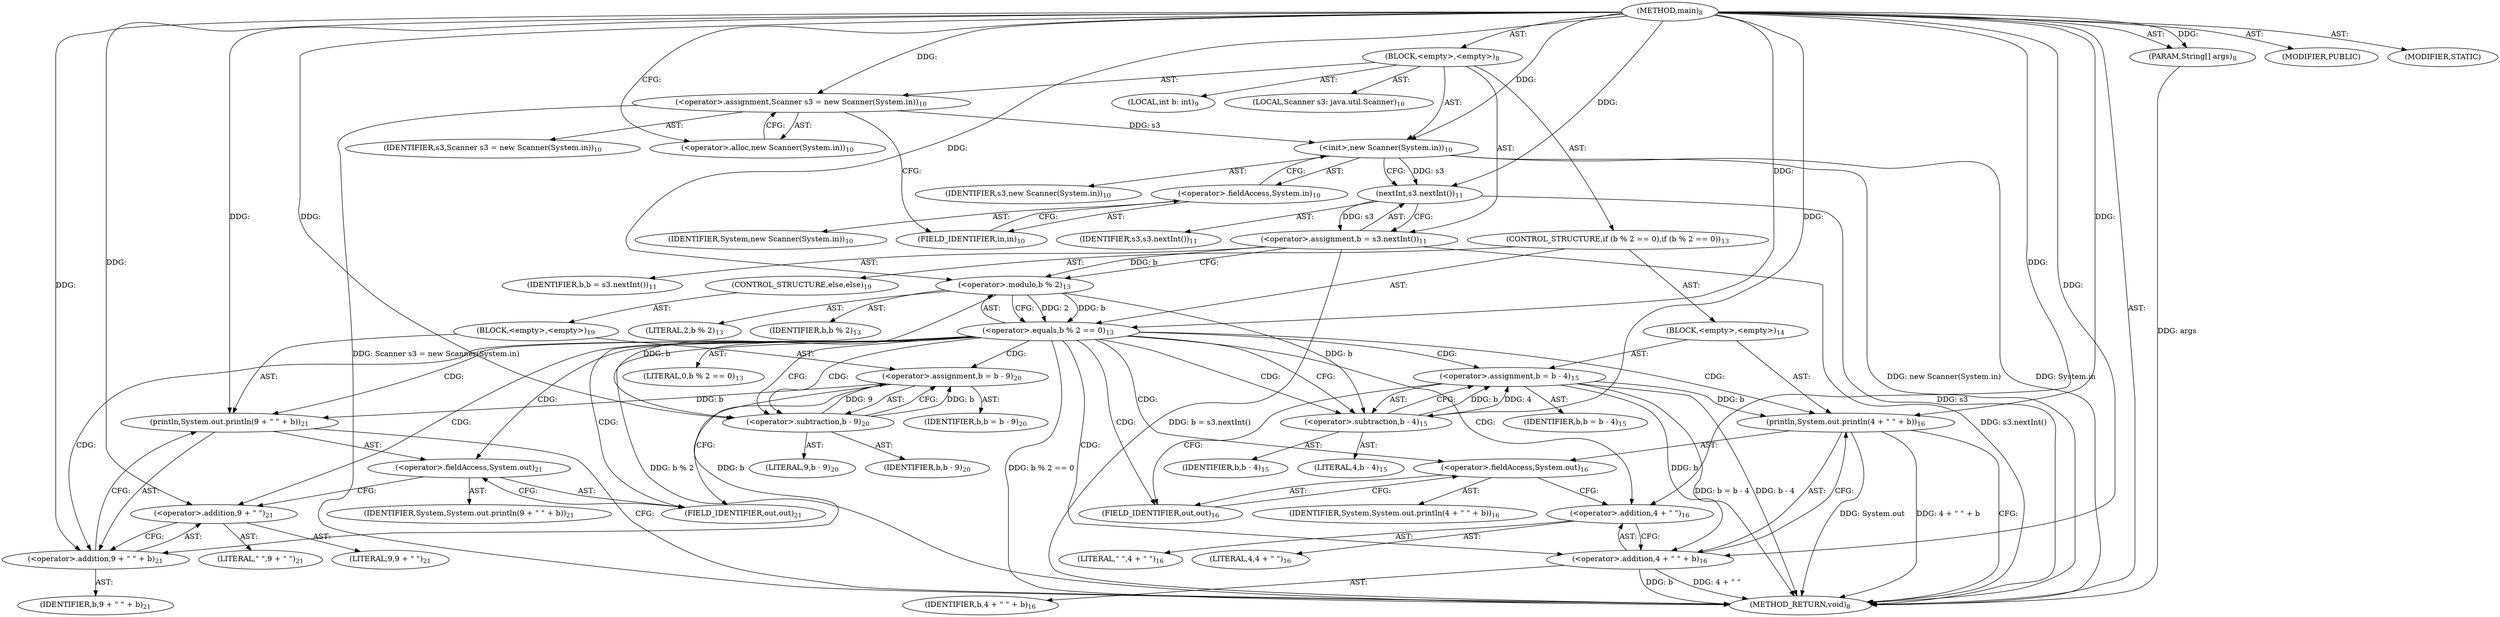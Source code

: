 digraph "main" {  
"19" [label = <(METHOD,main)<SUB>8</SUB>> ]
"20" [label = <(PARAM,String[] args)<SUB>8</SUB>> ]
"21" [label = <(BLOCK,&lt;empty&gt;,&lt;empty&gt;)<SUB>8</SUB>> ]
"22" [label = <(LOCAL,int b: int)<SUB>9</SUB>> ]
"4" [label = <(LOCAL,Scanner s3: java.util.Scanner)<SUB>10</SUB>> ]
"23" [label = <(&lt;operator&gt;.assignment,Scanner s3 = new Scanner(System.in))<SUB>10</SUB>> ]
"24" [label = <(IDENTIFIER,s3,Scanner s3 = new Scanner(System.in))<SUB>10</SUB>> ]
"25" [label = <(&lt;operator&gt;.alloc,new Scanner(System.in))<SUB>10</SUB>> ]
"26" [label = <(&lt;init&gt;,new Scanner(System.in))<SUB>10</SUB>> ]
"3" [label = <(IDENTIFIER,s3,new Scanner(System.in))<SUB>10</SUB>> ]
"27" [label = <(&lt;operator&gt;.fieldAccess,System.in)<SUB>10</SUB>> ]
"28" [label = <(IDENTIFIER,System,new Scanner(System.in))<SUB>10</SUB>> ]
"29" [label = <(FIELD_IDENTIFIER,in,in)<SUB>10</SUB>> ]
"30" [label = <(&lt;operator&gt;.assignment,b = s3.nextInt())<SUB>11</SUB>> ]
"31" [label = <(IDENTIFIER,b,b = s3.nextInt())<SUB>11</SUB>> ]
"32" [label = <(nextInt,s3.nextInt())<SUB>11</SUB>> ]
"33" [label = <(IDENTIFIER,s3,s3.nextInt())<SUB>11</SUB>> ]
"34" [label = <(CONTROL_STRUCTURE,if (b % 2 == 0),if (b % 2 == 0))<SUB>13</SUB>> ]
"35" [label = <(&lt;operator&gt;.equals,b % 2 == 0)<SUB>13</SUB>> ]
"36" [label = <(&lt;operator&gt;.modulo,b % 2)<SUB>13</SUB>> ]
"37" [label = <(IDENTIFIER,b,b % 2)<SUB>13</SUB>> ]
"38" [label = <(LITERAL,2,b % 2)<SUB>13</SUB>> ]
"39" [label = <(LITERAL,0,b % 2 == 0)<SUB>13</SUB>> ]
"40" [label = <(BLOCK,&lt;empty&gt;,&lt;empty&gt;)<SUB>14</SUB>> ]
"41" [label = <(&lt;operator&gt;.assignment,b = b - 4)<SUB>15</SUB>> ]
"42" [label = <(IDENTIFIER,b,b = b - 4)<SUB>15</SUB>> ]
"43" [label = <(&lt;operator&gt;.subtraction,b - 4)<SUB>15</SUB>> ]
"44" [label = <(IDENTIFIER,b,b - 4)<SUB>15</SUB>> ]
"45" [label = <(LITERAL,4,b - 4)<SUB>15</SUB>> ]
"46" [label = <(println,System.out.println(4 + &quot; &quot; + b))<SUB>16</SUB>> ]
"47" [label = <(&lt;operator&gt;.fieldAccess,System.out)<SUB>16</SUB>> ]
"48" [label = <(IDENTIFIER,System,System.out.println(4 + &quot; &quot; + b))<SUB>16</SUB>> ]
"49" [label = <(FIELD_IDENTIFIER,out,out)<SUB>16</SUB>> ]
"50" [label = <(&lt;operator&gt;.addition,4 + &quot; &quot; + b)<SUB>16</SUB>> ]
"51" [label = <(&lt;operator&gt;.addition,4 + &quot; &quot;)<SUB>16</SUB>> ]
"52" [label = <(LITERAL,4,4 + &quot; &quot;)<SUB>16</SUB>> ]
"53" [label = <(LITERAL,&quot; &quot;,4 + &quot; &quot;)<SUB>16</SUB>> ]
"54" [label = <(IDENTIFIER,b,4 + &quot; &quot; + b)<SUB>16</SUB>> ]
"55" [label = <(CONTROL_STRUCTURE,else,else)<SUB>19</SUB>> ]
"56" [label = <(BLOCK,&lt;empty&gt;,&lt;empty&gt;)<SUB>19</SUB>> ]
"57" [label = <(&lt;operator&gt;.assignment,b = b - 9)<SUB>20</SUB>> ]
"58" [label = <(IDENTIFIER,b,b = b - 9)<SUB>20</SUB>> ]
"59" [label = <(&lt;operator&gt;.subtraction,b - 9)<SUB>20</SUB>> ]
"60" [label = <(IDENTIFIER,b,b - 9)<SUB>20</SUB>> ]
"61" [label = <(LITERAL,9,b - 9)<SUB>20</SUB>> ]
"62" [label = <(println,System.out.println(9 + &quot; &quot; + b))<SUB>21</SUB>> ]
"63" [label = <(&lt;operator&gt;.fieldAccess,System.out)<SUB>21</SUB>> ]
"64" [label = <(IDENTIFIER,System,System.out.println(9 + &quot; &quot; + b))<SUB>21</SUB>> ]
"65" [label = <(FIELD_IDENTIFIER,out,out)<SUB>21</SUB>> ]
"66" [label = <(&lt;operator&gt;.addition,9 + &quot; &quot; + b)<SUB>21</SUB>> ]
"67" [label = <(&lt;operator&gt;.addition,9 + &quot; &quot;)<SUB>21</SUB>> ]
"68" [label = <(LITERAL,9,9 + &quot; &quot;)<SUB>21</SUB>> ]
"69" [label = <(LITERAL,&quot; &quot;,9 + &quot; &quot;)<SUB>21</SUB>> ]
"70" [label = <(IDENTIFIER,b,9 + &quot; &quot; + b)<SUB>21</SUB>> ]
"71" [label = <(MODIFIER,PUBLIC)> ]
"72" [label = <(MODIFIER,STATIC)> ]
"73" [label = <(METHOD_RETURN,void)<SUB>8</SUB>> ]
  "19" -> "20"  [ label = "AST: "] 
  "19" -> "21"  [ label = "AST: "] 
  "19" -> "71"  [ label = "AST: "] 
  "19" -> "72"  [ label = "AST: "] 
  "19" -> "73"  [ label = "AST: "] 
  "21" -> "22"  [ label = "AST: "] 
  "21" -> "4"  [ label = "AST: "] 
  "21" -> "23"  [ label = "AST: "] 
  "21" -> "26"  [ label = "AST: "] 
  "21" -> "30"  [ label = "AST: "] 
  "21" -> "34"  [ label = "AST: "] 
  "23" -> "24"  [ label = "AST: "] 
  "23" -> "25"  [ label = "AST: "] 
  "26" -> "3"  [ label = "AST: "] 
  "26" -> "27"  [ label = "AST: "] 
  "27" -> "28"  [ label = "AST: "] 
  "27" -> "29"  [ label = "AST: "] 
  "30" -> "31"  [ label = "AST: "] 
  "30" -> "32"  [ label = "AST: "] 
  "32" -> "33"  [ label = "AST: "] 
  "34" -> "35"  [ label = "AST: "] 
  "34" -> "40"  [ label = "AST: "] 
  "34" -> "55"  [ label = "AST: "] 
  "35" -> "36"  [ label = "AST: "] 
  "35" -> "39"  [ label = "AST: "] 
  "36" -> "37"  [ label = "AST: "] 
  "36" -> "38"  [ label = "AST: "] 
  "40" -> "41"  [ label = "AST: "] 
  "40" -> "46"  [ label = "AST: "] 
  "41" -> "42"  [ label = "AST: "] 
  "41" -> "43"  [ label = "AST: "] 
  "43" -> "44"  [ label = "AST: "] 
  "43" -> "45"  [ label = "AST: "] 
  "46" -> "47"  [ label = "AST: "] 
  "46" -> "50"  [ label = "AST: "] 
  "47" -> "48"  [ label = "AST: "] 
  "47" -> "49"  [ label = "AST: "] 
  "50" -> "51"  [ label = "AST: "] 
  "50" -> "54"  [ label = "AST: "] 
  "51" -> "52"  [ label = "AST: "] 
  "51" -> "53"  [ label = "AST: "] 
  "55" -> "56"  [ label = "AST: "] 
  "56" -> "57"  [ label = "AST: "] 
  "56" -> "62"  [ label = "AST: "] 
  "57" -> "58"  [ label = "AST: "] 
  "57" -> "59"  [ label = "AST: "] 
  "59" -> "60"  [ label = "AST: "] 
  "59" -> "61"  [ label = "AST: "] 
  "62" -> "63"  [ label = "AST: "] 
  "62" -> "66"  [ label = "AST: "] 
  "63" -> "64"  [ label = "AST: "] 
  "63" -> "65"  [ label = "AST: "] 
  "66" -> "67"  [ label = "AST: "] 
  "66" -> "70"  [ label = "AST: "] 
  "67" -> "68"  [ label = "AST: "] 
  "67" -> "69"  [ label = "AST: "] 
  "23" -> "29"  [ label = "CFG: "] 
  "26" -> "32"  [ label = "CFG: "] 
  "30" -> "36"  [ label = "CFG: "] 
  "25" -> "23"  [ label = "CFG: "] 
  "27" -> "26"  [ label = "CFG: "] 
  "32" -> "30"  [ label = "CFG: "] 
  "35" -> "43"  [ label = "CFG: "] 
  "35" -> "59"  [ label = "CFG: "] 
  "29" -> "27"  [ label = "CFG: "] 
  "36" -> "35"  [ label = "CFG: "] 
  "41" -> "49"  [ label = "CFG: "] 
  "46" -> "73"  [ label = "CFG: "] 
  "43" -> "41"  [ label = "CFG: "] 
  "47" -> "51"  [ label = "CFG: "] 
  "50" -> "46"  [ label = "CFG: "] 
  "57" -> "65"  [ label = "CFG: "] 
  "62" -> "73"  [ label = "CFG: "] 
  "49" -> "47"  [ label = "CFG: "] 
  "51" -> "50"  [ label = "CFG: "] 
  "59" -> "57"  [ label = "CFG: "] 
  "63" -> "67"  [ label = "CFG: "] 
  "66" -> "62"  [ label = "CFG: "] 
  "65" -> "63"  [ label = "CFG: "] 
  "67" -> "66"  [ label = "CFG: "] 
  "19" -> "25"  [ label = "CFG: "] 
  "20" -> "73"  [ label = "DDG: args"] 
  "23" -> "73"  [ label = "DDG: Scanner s3 = new Scanner(System.in)"] 
  "26" -> "73"  [ label = "DDG: System.in"] 
  "26" -> "73"  [ label = "DDG: new Scanner(System.in)"] 
  "32" -> "73"  [ label = "DDG: s3"] 
  "30" -> "73"  [ label = "DDG: s3.nextInt()"] 
  "30" -> "73"  [ label = "DDG: b = s3.nextInt()"] 
  "35" -> "73"  [ label = "DDG: b % 2"] 
  "35" -> "73"  [ label = "DDG: b % 2 == 0"] 
  "41" -> "73"  [ label = "DDG: b - 4"] 
  "41" -> "73"  [ label = "DDG: b = b - 4"] 
  "46" -> "73"  [ label = "DDG: System.out"] 
  "50" -> "73"  [ label = "DDG: 4 + &quot; &quot;"] 
  "50" -> "73"  [ label = "DDG: b"] 
  "46" -> "73"  [ label = "DDG: 4 + &quot; &quot; + b"] 
  "19" -> "20"  [ label = "DDG: "] 
  "19" -> "23"  [ label = "DDG: "] 
  "32" -> "30"  [ label = "DDG: s3"] 
  "23" -> "26"  [ label = "DDG: s3"] 
  "19" -> "26"  [ label = "DDG: "] 
  "26" -> "32"  [ label = "DDG: s3"] 
  "19" -> "32"  [ label = "DDG: "] 
  "36" -> "35"  [ label = "DDG: b"] 
  "36" -> "35"  [ label = "DDG: 2"] 
  "19" -> "35"  [ label = "DDG: "] 
  "43" -> "41"  [ label = "DDG: b"] 
  "43" -> "41"  [ label = "DDG: 4"] 
  "30" -> "36"  [ label = "DDG: b"] 
  "19" -> "36"  [ label = "DDG: "] 
  "19" -> "46"  [ label = "DDG: "] 
  "41" -> "46"  [ label = "DDG: b"] 
  "59" -> "57"  [ label = "DDG: b"] 
  "59" -> "57"  [ label = "DDG: 9"] 
  "36" -> "43"  [ label = "DDG: b"] 
  "19" -> "43"  [ label = "DDG: "] 
  "19" -> "50"  [ label = "DDG: "] 
  "41" -> "50"  [ label = "DDG: b"] 
  "19" -> "62"  [ label = "DDG: "] 
  "57" -> "62"  [ label = "DDG: b"] 
  "19" -> "51"  [ label = "DDG: "] 
  "36" -> "59"  [ label = "DDG: b"] 
  "19" -> "59"  [ label = "DDG: "] 
  "19" -> "66"  [ label = "DDG: "] 
  "57" -> "66"  [ label = "DDG: b"] 
  "19" -> "67"  [ label = "DDG: "] 
  "35" -> "47"  [ label = "CDG: "] 
  "35" -> "49"  [ label = "CDG: "] 
  "35" -> "51"  [ label = "CDG: "] 
  "35" -> "57"  [ label = "CDG: "] 
  "35" -> "66"  [ label = "CDG: "] 
  "35" -> "46"  [ label = "CDG: "] 
  "35" -> "67"  [ label = "CDG: "] 
  "35" -> "41"  [ label = "CDG: "] 
  "35" -> "63"  [ label = "CDG: "] 
  "35" -> "65"  [ label = "CDG: "] 
  "35" -> "50"  [ label = "CDG: "] 
  "35" -> "59"  [ label = "CDG: "] 
  "35" -> "62"  [ label = "CDG: "] 
  "35" -> "43"  [ label = "CDG: "] 
}
